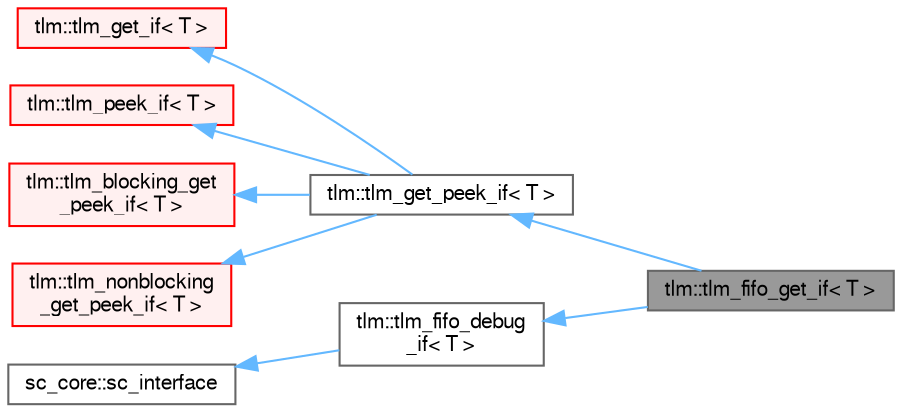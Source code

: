 digraph "tlm::tlm_fifo_get_if&lt; T &gt;"
{
 // LATEX_PDF_SIZE
  bgcolor="transparent";
  edge [fontname=FreeSans,fontsize=10,labelfontname=FreeSans,labelfontsize=10];
  node [fontname=FreeSans,fontsize=10,shape=box,height=0.2,width=0.4];
  rankdir="LR";
  Node1 [id="Node000001",label="tlm::tlm_fifo_get_if\< T \>",height=0.2,width=0.4,color="gray40", fillcolor="grey60", style="filled", fontcolor="black",tooltip=" "];
  Node2 -> Node1 [id="edge1_Node000001_Node000002",dir="back",color="steelblue1",style="solid",tooltip=" "];
  Node2 [id="Node000002",label="tlm::tlm_get_peek_if\< T \>",height=0.2,width=0.4,color="gray40", fillcolor="white", style="filled",URL="$a01057.html",tooltip=" "];
  Node3 -> Node2 [id="edge2_Node000002_Node000003",dir="back",color="steelblue1",style="solid",tooltip=" "];
  Node3 [id="Node000003",label="tlm::tlm_get_if\< T \>",height=0.2,width=0.4,color="red", fillcolor="#FFF0F0", style="filled",URL="$a01029.html",tooltip=" "];
  Node7 -> Node2 [id="edge3_Node000002_Node000007",dir="back",color="steelblue1",style="solid",tooltip=" "];
  Node7 [id="Node000007",label="tlm::tlm_peek_if\< T \>",height=0.2,width=0.4,color="red", fillcolor="#FFF0F0", style="filled",URL="$a01045.html",tooltip=" "];
  Node10 -> Node2 [id="edge4_Node000002_Node000010",dir="back",color="steelblue1",style="solid",tooltip=" "];
  Node10 [id="Node000010",label="tlm::tlm_blocking_get\l_peek_if\< T \>",height=0.2,width=0.4,color="red", fillcolor="#FFF0F0", style="filled",URL="$a01049.html",tooltip=" "];
  Node11 -> Node2 [id="edge5_Node000002_Node000011",dir="back",color="steelblue1",style="solid",tooltip=" "];
  Node11 [id="Node000011",label="tlm::tlm_nonblocking\l_get_peek_if\< T \>",height=0.2,width=0.4,color="red", fillcolor="#FFF0F0", style="filled",URL="$a01053.html",tooltip=" "];
  Node12 -> Node1 [id="edge6_Node000001_Node000012",dir="back",color="steelblue1",style="solid",tooltip=" "];
  Node12 [id="Node000012",label="tlm::tlm_fifo_debug\l_if\< T \>",height=0.2,width=0.4,color="gray40", fillcolor="white", style="filled",URL="$a01061.html",tooltip=" "];
  Node5 -> Node12 [id="edge7_Node000012_Node000005",dir="back",color="steelblue1",style="solid",tooltip=" "];
  Node5 [id="Node000005",label="sc_core::sc_interface",height=0.2,width=0.4,color="gray40", fillcolor="white", style="filled",tooltip=" "];
}

